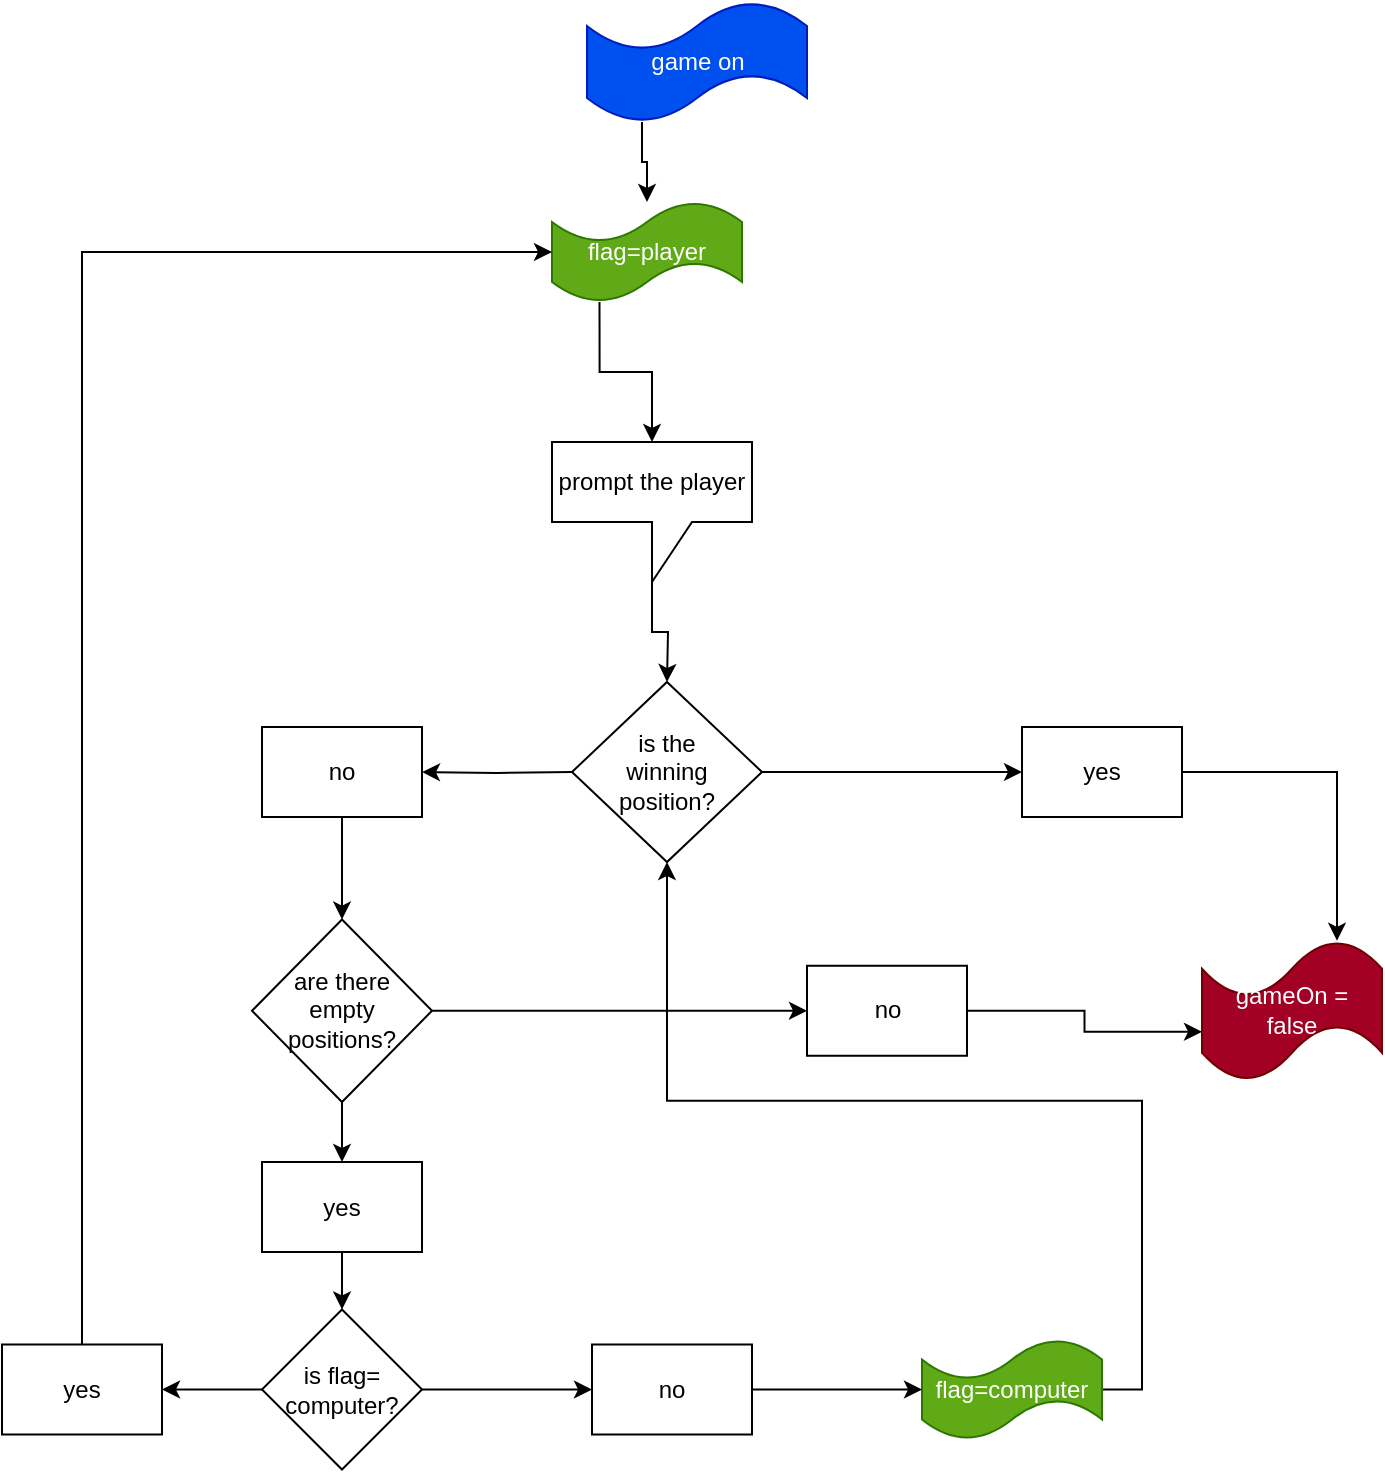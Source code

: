 <mxfile version="27.2.0">
  <diagram name="Page-1" id="u3WOpLKGJm0CdvZLxG4N">
    <mxGraphModel dx="736" dy="1479" grid="1" gridSize="10" guides="1" tooltips="1" connect="1" arrows="1" fold="1" page="1" pageScale="1" pageWidth="850" pageHeight="1100" math="0" shadow="0">
      <root>
        <mxCell id="0" />
        <mxCell id="1" parent="0" />
        <mxCell id="odobNbPCNju_BYVkzm6x-1" value="game on" style="shape=tape;whiteSpace=wrap;html=1;fillColor=#0050ef;fontColor=#ffffff;strokeColor=#001DBC;" vertex="1" parent="1">
          <mxGeometry x="322.5" y="-30" width="110" height="60" as="geometry" />
        </mxCell>
        <mxCell id="odobNbPCNju_BYVkzm6x-5" style="edgeStyle=orthogonalEdgeStyle;rounded=0;orthogonalLoop=1;jettySize=auto;html=1;exitX=0;exitY=0;exitDx=50;exitDy=70;exitPerimeter=0;entryX=0.5;entryY=0;entryDx=0;entryDy=0;" edge="1" parent="1" source="odobNbPCNju_BYVkzm6x-2">
          <mxGeometry relative="1" as="geometry">
            <mxPoint x="362.5" y="310" as="targetPoint" />
          </mxGeometry>
        </mxCell>
        <mxCell id="odobNbPCNju_BYVkzm6x-2" value="prompt the player" style="shape=callout;whiteSpace=wrap;html=1;perimeter=calloutPerimeter;" vertex="1" parent="1">
          <mxGeometry x="305" y="190" width="100" height="70" as="geometry" />
        </mxCell>
        <mxCell id="odobNbPCNju_BYVkzm6x-3" style="edgeStyle=orthogonalEdgeStyle;rounded=0;orthogonalLoop=1;jettySize=auto;html=1;exitX=0.25;exitY=1;exitDx=0;exitDy=0;exitPerimeter=0;entryX=0.5;entryY=0;entryDx=0;entryDy=0;entryPerimeter=0;" edge="1" parent="1" source="odobNbPCNju_BYVkzm6x-77" target="odobNbPCNju_BYVkzm6x-2">
          <mxGeometry relative="1" as="geometry" />
        </mxCell>
        <mxCell id="odobNbPCNju_BYVkzm6x-6" style="edgeStyle=orthogonalEdgeStyle;rounded=0;orthogonalLoop=1;jettySize=auto;html=1;exitX=0;exitY=0.5;exitDx=0;exitDy=0;" edge="1" parent="1" target="odobNbPCNju_BYVkzm6x-7">
          <mxGeometry relative="1" as="geometry">
            <mxPoint x="240" y="355" as="targetPoint" />
            <mxPoint x="315" y="355" as="sourcePoint" />
          </mxGeometry>
        </mxCell>
        <mxCell id="odobNbPCNju_BYVkzm6x-91" style="edgeStyle=orthogonalEdgeStyle;rounded=0;orthogonalLoop=1;jettySize=auto;html=1;exitX=0.5;exitY=1;exitDx=0;exitDy=0;entryX=0.5;entryY=0;entryDx=0;entryDy=0;" edge="1" parent="1" source="odobNbPCNju_BYVkzm6x-7" target="odobNbPCNju_BYVkzm6x-87">
          <mxGeometry relative="1" as="geometry" />
        </mxCell>
        <mxCell id="odobNbPCNju_BYVkzm6x-7" value="no" style="rounded=0;whiteSpace=wrap;html=1;" vertex="1" parent="1">
          <mxGeometry x="160" y="332.5" width="80" height="45" as="geometry" />
        </mxCell>
        <mxCell id="odobNbPCNju_BYVkzm6x-13" value="yes" style="rounded=0;whiteSpace=wrap;html=1;" vertex="1" parent="1">
          <mxGeometry x="540" y="332.5" width="80" height="45" as="geometry" />
        </mxCell>
        <mxCell id="odobNbPCNju_BYVkzm6x-26" value="&lt;span style=&quot;color: rgb(255, 255, 255);&quot;&gt;gameOn =&lt;/span&gt;&lt;br style=&quot;color: rgb(255, 255, 255);&quot;&gt;&lt;span style=&quot;color: rgb(255, 255, 255);&quot;&gt;false&lt;/span&gt;" style="shape=tape;whiteSpace=wrap;html=1;fillColor=light-dark(#A20025,#FF0000);fontColor=#ffffff;strokeColor=#6F0000;" vertex="1" parent="1">
          <mxGeometry x="630" y="439.38" width="90" height="70" as="geometry" />
        </mxCell>
        <mxCell id="odobNbPCNju_BYVkzm6x-36" value="no" style="rounded=0;whiteSpace=wrap;html=1;" vertex="1" parent="1">
          <mxGeometry x="432.5" y="451.88" width="80" height="45" as="geometry" />
        </mxCell>
        <mxCell id="odobNbPCNju_BYVkzm6x-49" style="edgeStyle=orthogonalEdgeStyle;rounded=0;orthogonalLoop=1;jettySize=auto;html=1;exitX=1;exitY=0.5;exitDx=0;exitDy=0;entryX=0;entryY=0.65;entryDx=0;entryDy=0;entryPerimeter=0;" edge="1" parent="1" source="odobNbPCNju_BYVkzm6x-36" target="odobNbPCNju_BYVkzm6x-26">
          <mxGeometry relative="1" as="geometry" />
        </mxCell>
        <mxCell id="odobNbPCNju_BYVkzm6x-64" style="edgeStyle=orthogonalEdgeStyle;rounded=0;orthogonalLoop=1;jettySize=auto;html=1;exitX=0.5;exitY=1;exitDx=0;exitDy=0;entryX=0.5;entryY=0;entryDx=0;entryDy=0;" edge="1" parent="1" source="odobNbPCNju_BYVkzm6x-50" target="odobNbPCNju_BYVkzm6x-63">
          <mxGeometry relative="1" as="geometry" />
        </mxCell>
        <mxCell id="odobNbPCNju_BYVkzm6x-50" value="yes" style="rounded=0;whiteSpace=wrap;html=1;" vertex="1" parent="1">
          <mxGeometry x="160" y="550" width="80" height="45" as="geometry" />
        </mxCell>
        <mxCell id="odobNbPCNju_BYVkzm6x-66" style="edgeStyle=orthogonalEdgeStyle;rounded=0;orthogonalLoop=1;jettySize=auto;html=1;exitX=0;exitY=0.5;exitDx=0;exitDy=0;entryX=1;entryY=0.5;entryDx=0;entryDy=0;" edge="1" parent="1" source="odobNbPCNju_BYVkzm6x-63" target="odobNbPCNju_BYVkzm6x-65">
          <mxGeometry relative="1" as="geometry" />
        </mxCell>
        <mxCell id="odobNbPCNju_BYVkzm6x-69" style="edgeStyle=orthogonalEdgeStyle;rounded=0;orthogonalLoop=1;jettySize=auto;html=1;exitX=1;exitY=0.5;exitDx=0;exitDy=0;entryX=0;entryY=0.5;entryDx=0;entryDy=0;" edge="1" parent="1" source="odobNbPCNju_BYVkzm6x-63" target="odobNbPCNju_BYVkzm6x-68">
          <mxGeometry relative="1" as="geometry" />
        </mxCell>
        <mxCell id="odobNbPCNju_BYVkzm6x-63" value="is flag=&lt;br&gt;computer?" style="rhombus;whiteSpace=wrap;html=1;" vertex="1" parent="1">
          <mxGeometry x="160" y="623.75" width="80" height="80" as="geometry" />
        </mxCell>
        <mxCell id="odobNbPCNju_BYVkzm6x-65" value="yes" style="rounded=0;whiteSpace=wrap;html=1;" vertex="1" parent="1">
          <mxGeometry x="30" y="641.25" width="80" height="45" as="geometry" />
        </mxCell>
        <mxCell id="odobNbPCNju_BYVkzm6x-68" value="no" style="rounded=0;whiteSpace=wrap;html=1;" vertex="1" parent="1">
          <mxGeometry x="325" y="641.25" width="80" height="45" as="geometry" />
        </mxCell>
        <mxCell id="odobNbPCNju_BYVkzm6x-78" value="" style="edgeStyle=orthogonalEdgeStyle;rounded=0;orthogonalLoop=1;jettySize=auto;html=1;exitX=0.25;exitY=1;exitDx=0;exitDy=0;exitPerimeter=0;entryX=0.5;entryY=0;entryDx=0;entryDy=0;entryPerimeter=0;" edge="1" parent="1" source="odobNbPCNju_BYVkzm6x-1" target="odobNbPCNju_BYVkzm6x-77">
          <mxGeometry relative="1" as="geometry">
            <mxPoint x="350" y="30" as="sourcePoint" />
            <mxPoint x="355" y="190" as="targetPoint" />
          </mxGeometry>
        </mxCell>
        <mxCell id="odobNbPCNju_BYVkzm6x-77" value="flag=player" style="shape=tape;whiteSpace=wrap;html=1;fillColor=#60a917;fontColor=#ffffff;strokeColor=#2D7600;" vertex="1" parent="1">
          <mxGeometry x="305" y="70" width="95" height="50" as="geometry" />
        </mxCell>
        <mxCell id="odobNbPCNju_BYVkzm6x-79" style="edgeStyle=orthogonalEdgeStyle;rounded=0;orthogonalLoop=1;jettySize=auto;html=1;exitX=0.5;exitY=0;exitDx=0;exitDy=0;entryX=0;entryY=0.5;entryDx=0;entryDy=0;entryPerimeter=0;" edge="1" parent="1" source="odobNbPCNju_BYVkzm6x-65" target="odobNbPCNju_BYVkzm6x-77">
          <mxGeometry relative="1" as="geometry" />
        </mxCell>
        <mxCell id="odobNbPCNju_BYVkzm6x-82" style="edgeStyle=orthogonalEdgeStyle;rounded=0;orthogonalLoop=1;jettySize=auto;html=1;exitX=1;exitY=0.5;exitDx=0;exitDy=0;" edge="1" parent="1" source="odobNbPCNju_BYVkzm6x-81" target="odobNbPCNju_BYVkzm6x-13">
          <mxGeometry relative="1" as="geometry" />
        </mxCell>
        <mxCell id="odobNbPCNju_BYVkzm6x-81" value="is the&lt;br&gt;winning&lt;br&gt;position?" style="rhombus;whiteSpace=wrap;html=1;" vertex="1" parent="1">
          <mxGeometry x="315" y="310" width="95" height="90" as="geometry" />
        </mxCell>
        <mxCell id="odobNbPCNju_BYVkzm6x-83" style="edgeStyle=orthogonalEdgeStyle;rounded=0;orthogonalLoop=1;jettySize=auto;html=1;exitX=1;exitY=0.5;exitDx=0;exitDy=0;entryX=0.75;entryY=0;entryDx=0;entryDy=0;entryPerimeter=0;" edge="1" parent="1" source="odobNbPCNju_BYVkzm6x-13" target="odobNbPCNju_BYVkzm6x-26">
          <mxGeometry relative="1" as="geometry" />
        </mxCell>
        <mxCell id="odobNbPCNju_BYVkzm6x-92" style="edgeStyle=orthogonalEdgeStyle;rounded=0;orthogonalLoop=1;jettySize=auto;html=1;exitX=0.5;exitY=1;exitDx=0;exitDy=0;entryX=0.5;entryY=0;entryDx=0;entryDy=0;" edge="1" parent="1" source="odobNbPCNju_BYVkzm6x-87" target="odobNbPCNju_BYVkzm6x-50">
          <mxGeometry relative="1" as="geometry" />
        </mxCell>
        <mxCell id="odobNbPCNju_BYVkzm6x-97" style="edgeStyle=orthogonalEdgeStyle;rounded=0;orthogonalLoop=1;jettySize=auto;html=1;exitX=1;exitY=0.5;exitDx=0;exitDy=0;" edge="1" parent="1" source="odobNbPCNju_BYVkzm6x-87" target="odobNbPCNju_BYVkzm6x-36">
          <mxGeometry relative="1" as="geometry" />
        </mxCell>
        <mxCell id="odobNbPCNju_BYVkzm6x-87" value="are there&lt;br&gt;empty&lt;br&gt;positions?" style="rhombus;whiteSpace=wrap;html=1;" vertex="1" parent="1">
          <mxGeometry x="155" y="428.76" width="90" height="91.25" as="geometry" />
        </mxCell>
        <mxCell id="odobNbPCNju_BYVkzm6x-96" style="edgeStyle=orthogonalEdgeStyle;rounded=0;orthogonalLoop=1;jettySize=auto;html=1;exitX=1;exitY=0.5;exitDx=0;exitDy=0;exitPerimeter=0;entryX=0.5;entryY=1;entryDx=0;entryDy=0;" edge="1" parent="1" source="odobNbPCNju_BYVkzm6x-90" target="odobNbPCNju_BYVkzm6x-81">
          <mxGeometry relative="1" as="geometry" />
        </mxCell>
        <mxCell id="odobNbPCNju_BYVkzm6x-90" value="flag=computer" style="shape=tape;whiteSpace=wrap;html=1;fillColor=#60a917;fontColor=#ffffff;strokeColor=#2D7600;" vertex="1" parent="1">
          <mxGeometry x="490" y="638.75" width="90" height="50" as="geometry" />
        </mxCell>
        <mxCell id="odobNbPCNju_BYVkzm6x-95" style="edgeStyle=orthogonalEdgeStyle;rounded=0;orthogonalLoop=1;jettySize=auto;html=1;exitX=1;exitY=0.5;exitDx=0;exitDy=0;entryX=0;entryY=0.5;entryDx=0;entryDy=0;entryPerimeter=0;" edge="1" parent="1" source="odobNbPCNju_BYVkzm6x-68" target="odobNbPCNju_BYVkzm6x-90">
          <mxGeometry relative="1" as="geometry" />
        </mxCell>
      </root>
    </mxGraphModel>
  </diagram>
</mxfile>
